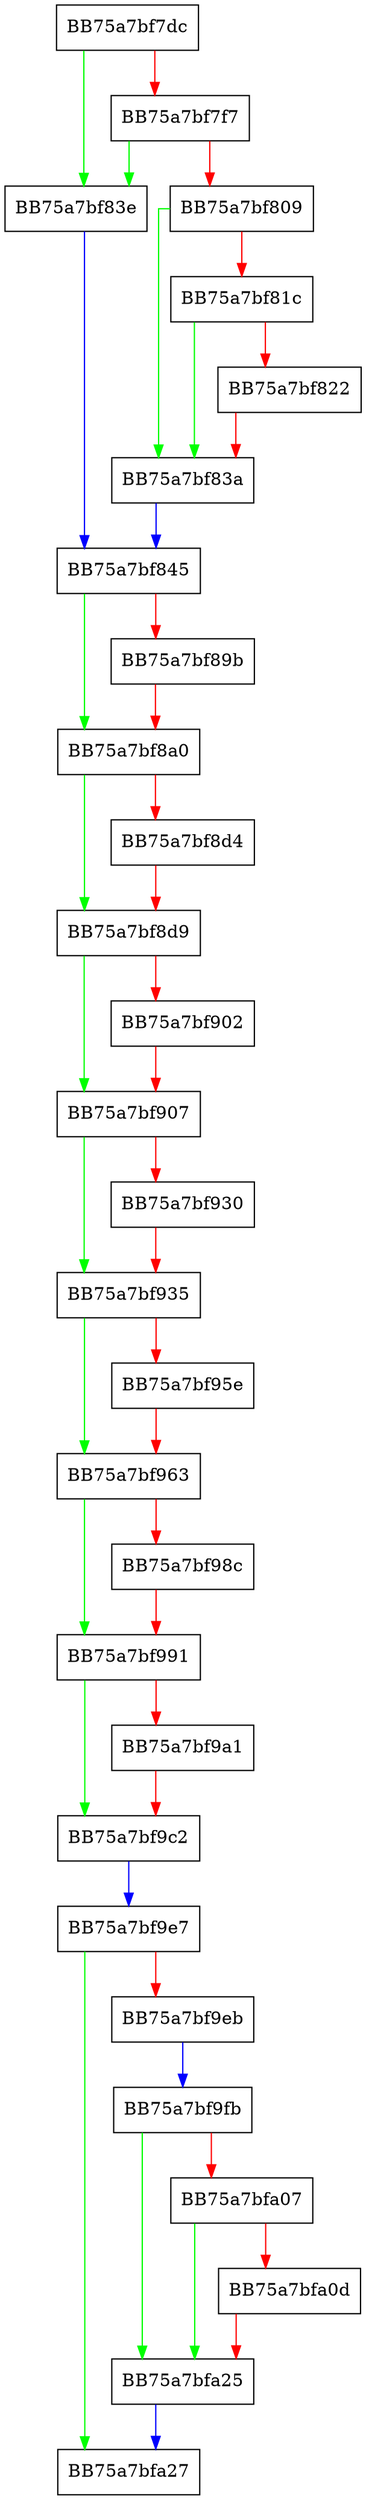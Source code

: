digraph InitializeMpEngineUtils {
  node [shape="box"];
  graph [splines=ortho];
  BB75a7bf7dc -> BB75a7bf83e [color="green"];
  BB75a7bf7dc -> BB75a7bf7f7 [color="red"];
  BB75a7bf7f7 -> BB75a7bf83e [color="green"];
  BB75a7bf7f7 -> BB75a7bf809 [color="red"];
  BB75a7bf809 -> BB75a7bf83a [color="green"];
  BB75a7bf809 -> BB75a7bf81c [color="red"];
  BB75a7bf81c -> BB75a7bf83a [color="green"];
  BB75a7bf81c -> BB75a7bf822 [color="red"];
  BB75a7bf822 -> BB75a7bf83a [color="red"];
  BB75a7bf83a -> BB75a7bf845 [color="blue"];
  BB75a7bf83e -> BB75a7bf845 [color="blue"];
  BB75a7bf845 -> BB75a7bf8a0 [color="green"];
  BB75a7bf845 -> BB75a7bf89b [color="red"];
  BB75a7bf89b -> BB75a7bf8a0 [color="red"];
  BB75a7bf8a0 -> BB75a7bf8d9 [color="green"];
  BB75a7bf8a0 -> BB75a7bf8d4 [color="red"];
  BB75a7bf8d4 -> BB75a7bf8d9 [color="red"];
  BB75a7bf8d9 -> BB75a7bf907 [color="green"];
  BB75a7bf8d9 -> BB75a7bf902 [color="red"];
  BB75a7bf902 -> BB75a7bf907 [color="red"];
  BB75a7bf907 -> BB75a7bf935 [color="green"];
  BB75a7bf907 -> BB75a7bf930 [color="red"];
  BB75a7bf930 -> BB75a7bf935 [color="red"];
  BB75a7bf935 -> BB75a7bf963 [color="green"];
  BB75a7bf935 -> BB75a7bf95e [color="red"];
  BB75a7bf95e -> BB75a7bf963 [color="red"];
  BB75a7bf963 -> BB75a7bf991 [color="green"];
  BB75a7bf963 -> BB75a7bf98c [color="red"];
  BB75a7bf98c -> BB75a7bf991 [color="red"];
  BB75a7bf991 -> BB75a7bf9c2 [color="green"];
  BB75a7bf991 -> BB75a7bf9a1 [color="red"];
  BB75a7bf9a1 -> BB75a7bf9c2 [color="red"];
  BB75a7bf9c2 -> BB75a7bf9e7 [color="blue"];
  BB75a7bf9e7 -> BB75a7bfa27 [color="green"];
  BB75a7bf9e7 -> BB75a7bf9eb [color="red"];
  BB75a7bf9eb -> BB75a7bf9fb [color="blue"];
  BB75a7bf9fb -> BB75a7bfa25 [color="green"];
  BB75a7bf9fb -> BB75a7bfa07 [color="red"];
  BB75a7bfa07 -> BB75a7bfa25 [color="green"];
  BB75a7bfa07 -> BB75a7bfa0d [color="red"];
  BB75a7bfa0d -> BB75a7bfa25 [color="red"];
  BB75a7bfa25 -> BB75a7bfa27 [color="blue"];
}